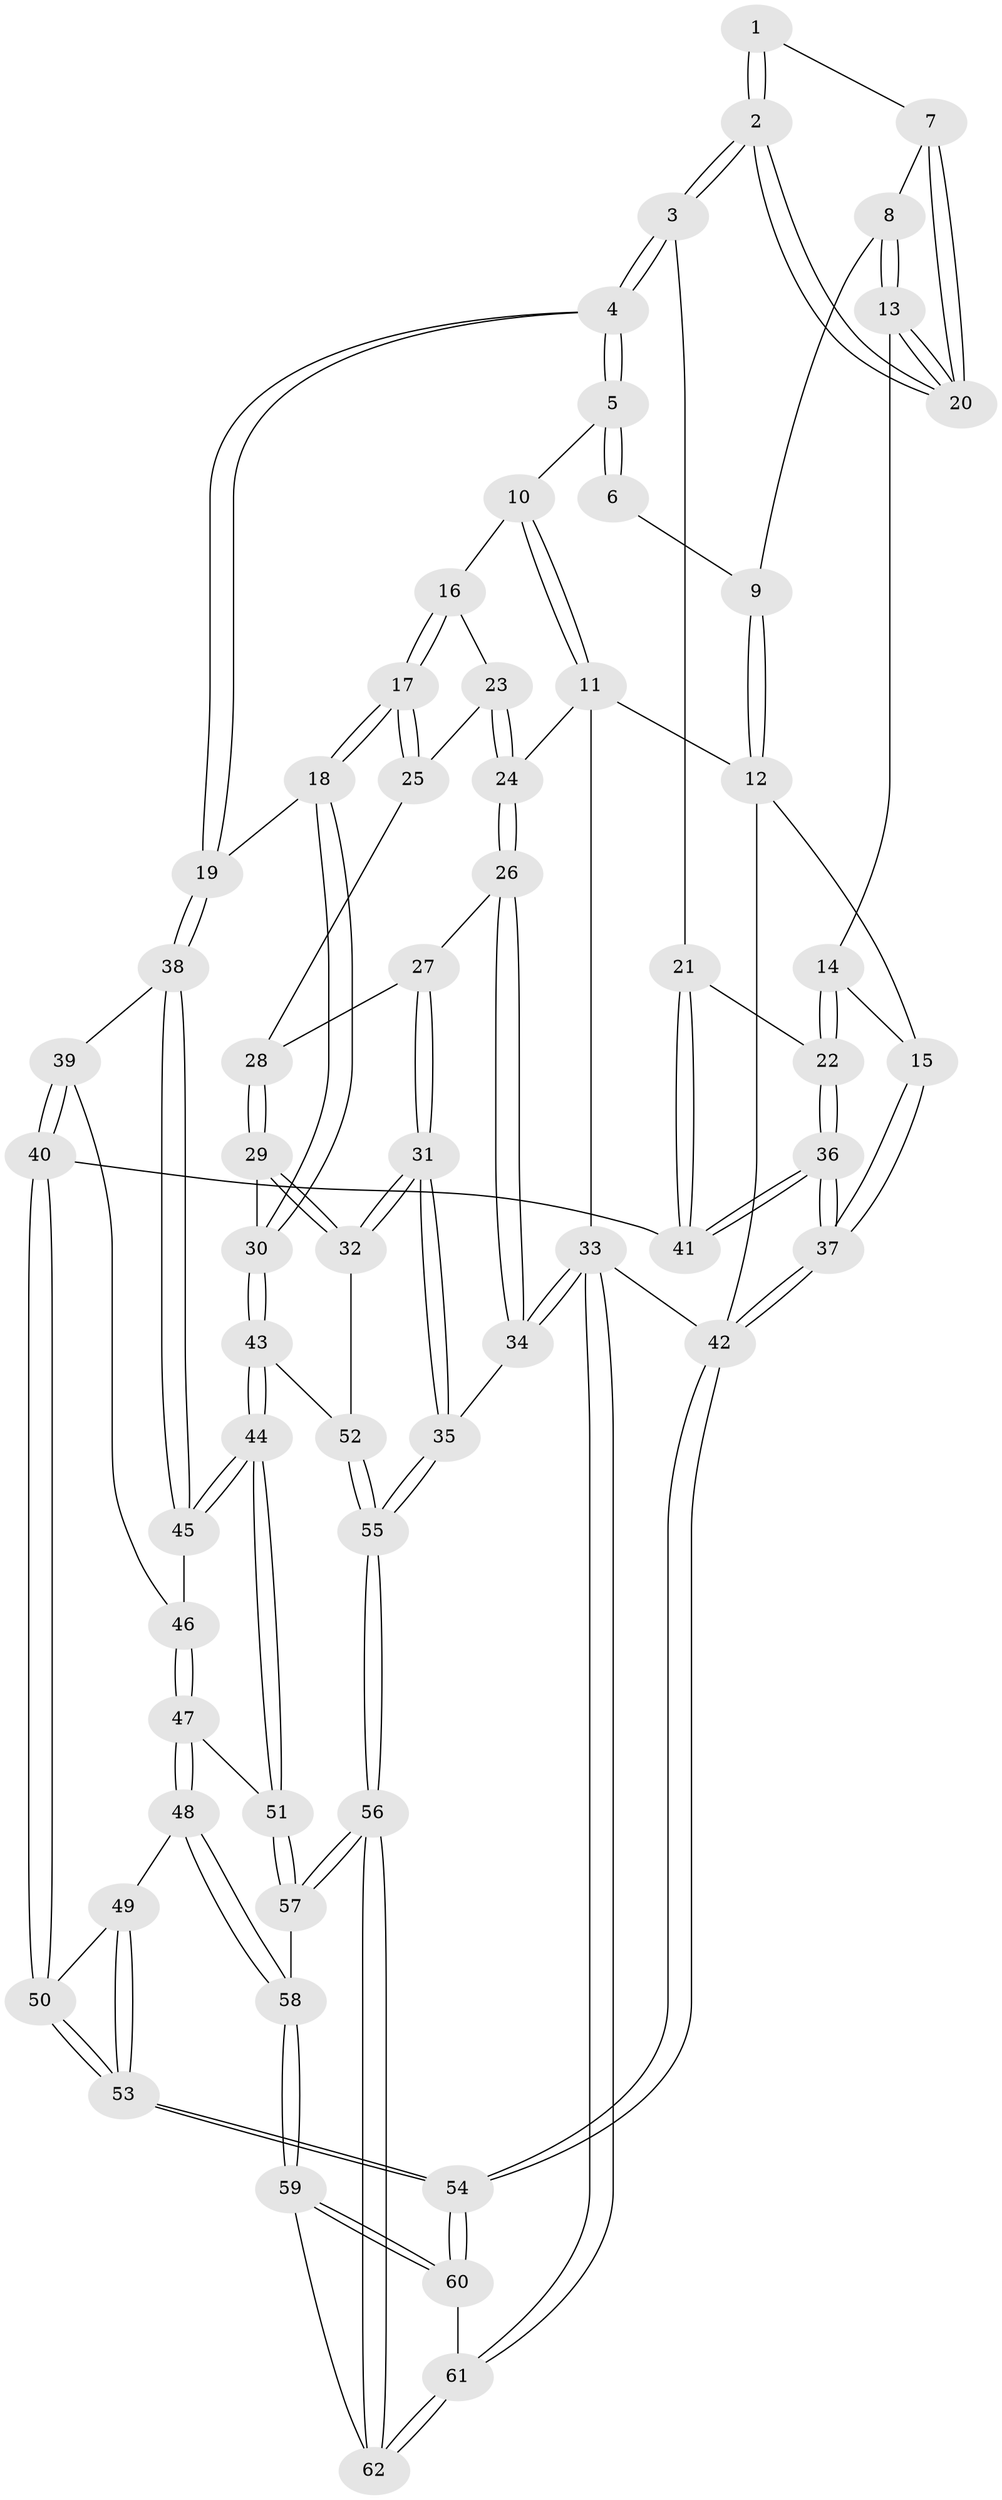 // Generated by graph-tools (version 1.1) at 2025/00/03/09/25 05:00:12]
// undirected, 62 vertices, 152 edges
graph export_dot {
graph [start="1"]
  node [color=gray90,style=filled];
  1 [pos="+0.2724279507514611+0"];
  2 [pos="+0.32064999677319467+0.21704904656971813"];
  3 [pos="+0.33391532205067054+0.2358532525637925"];
  4 [pos="+0.4176953786737771+0.2471896816136387"];
  5 [pos="+0.5735718655617124+0"];
  6 [pos="+0.2618545990901437+0"];
  7 [pos="+0.20728246649323678+0.07352884618881793"];
  8 [pos="+0.051390805490592+0"];
  9 [pos="+0+0"];
  10 [pos="+0.625167530679519+0"];
  11 [pos="+1+0"];
  12 [pos="+0+0"];
  13 [pos="+0.10355600829695111+0.10055279660695841"];
  14 [pos="+0.06458296141249915+0.14319178881882055"];
  15 [pos="+0+0"];
  16 [pos="+0.6911426894243105+0.17299775788473065"];
  17 [pos="+0.614212149400471+0.30525907658207124"];
  18 [pos="+0.6141684707517838+0.3052917700294917"];
  19 [pos="+0.46626861248606627+0.29825454179967953"];
  20 [pos="+0.22762342034573746+0.13550474900374754"];
  21 [pos="+0.27105172030741176+0.26847518728755426"];
  22 [pos="+0.020422042039188393+0.3067725680506872"];
  23 [pos="+0.9103313575972842+0.09234437061171234"];
  24 [pos="+1+0"];
  25 [pos="+0.8361330009578505+0.2672339037194916"];
  26 [pos="+1+0"];
  27 [pos="+0.9701880066915982+0.2898068740597601"];
  28 [pos="+0.8824599428496412+0.338009394556598"];
  29 [pos="+0.8909793095461193+0.49347067340255335"];
  30 [pos="+0.7113301673440738+0.43331578133439397"];
  31 [pos="+1+0.5718436409865911"];
  32 [pos="+0.8990049530778143+0.502288799385217"];
  33 [pos="+1+1"];
  34 [pos="+1+0.6085067421588065"];
  35 [pos="+1+0.5986278454381202"];
  36 [pos="+0+0.4050079263118149"];
  37 [pos="+0+0.4107326364982971"];
  38 [pos="+0.44646407045324643+0.4333632203397044"];
  39 [pos="+0.34207356217015744+0.5031176848994953"];
  40 [pos="+0.1861147836211678+0.5525938579245868"];
  41 [pos="+0.18330309865389344+0.5494574510538255"];
  42 [pos="+0+1"];
  43 [pos="+0.6328808428802648+0.6015000982876213"];
  44 [pos="+0.5296413207862937+0.6181408921815349"];
  45 [pos="+0.48347246021327545+0.5307172660902292"];
  46 [pos="+0.34488203440852105+0.6197679076427532"];
  47 [pos="+0.3408144199387017+0.6303384831462496"];
  48 [pos="+0.2775008913921555+0.6902300328257924"];
  49 [pos="+0.2715883875144589+0.6884826353408944"];
  50 [pos="+0.1871039569879505+0.5583651883530685"];
  51 [pos="+0.5206608917179374+0.6416080749395324"];
  52 [pos="+0.7200763317161268+0.6516472785143778"];
  53 [pos="+0+1"];
  54 [pos="+0+1"];
  55 [pos="+0.7708010958545113+0.8247676776174134"];
  56 [pos="+0.7277700808317271+0.9259961712421003"];
  57 [pos="+0.4915024925853521+0.7744873731407416"];
  58 [pos="+0.41226719023078695+0.8060574932442882"];
  59 [pos="+0.3380660807124675+0.9347747565848998"];
  60 [pos="+0.17296021153713115+1"];
  61 [pos="+0.8021790422317654+1"];
  62 [pos="+0.7408539339614192+0.9856035254335553"];
  1 -- 2;
  1 -- 2;
  1 -- 7;
  2 -- 3;
  2 -- 3;
  2 -- 20;
  2 -- 20;
  3 -- 4;
  3 -- 4;
  3 -- 21;
  4 -- 5;
  4 -- 5;
  4 -- 19;
  4 -- 19;
  5 -- 6;
  5 -- 6;
  5 -- 10;
  6 -- 9;
  7 -- 8;
  7 -- 20;
  7 -- 20;
  8 -- 9;
  8 -- 13;
  8 -- 13;
  9 -- 12;
  9 -- 12;
  10 -- 11;
  10 -- 11;
  10 -- 16;
  11 -- 12;
  11 -- 24;
  11 -- 33;
  12 -- 15;
  12 -- 42;
  13 -- 14;
  13 -- 20;
  13 -- 20;
  14 -- 15;
  14 -- 22;
  14 -- 22;
  15 -- 37;
  15 -- 37;
  16 -- 17;
  16 -- 17;
  16 -- 23;
  17 -- 18;
  17 -- 18;
  17 -- 25;
  17 -- 25;
  18 -- 19;
  18 -- 30;
  18 -- 30;
  19 -- 38;
  19 -- 38;
  21 -- 22;
  21 -- 41;
  21 -- 41;
  22 -- 36;
  22 -- 36;
  23 -- 24;
  23 -- 24;
  23 -- 25;
  24 -- 26;
  24 -- 26;
  25 -- 28;
  26 -- 27;
  26 -- 34;
  26 -- 34;
  27 -- 28;
  27 -- 31;
  27 -- 31;
  28 -- 29;
  28 -- 29;
  29 -- 30;
  29 -- 32;
  29 -- 32;
  30 -- 43;
  30 -- 43;
  31 -- 32;
  31 -- 32;
  31 -- 35;
  31 -- 35;
  32 -- 52;
  33 -- 34;
  33 -- 34;
  33 -- 61;
  33 -- 61;
  33 -- 42;
  34 -- 35;
  35 -- 55;
  35 -- 55;
  36 -- 37;
  36 -- 37;
  36 -- 41;
  36 -- 41;
  37 -- 42;
  37 -- 42;
  38 -- 39;
  38 -- 45;
  38 -- 45;
  39 -- 40;
  39 -- 40;
  39 -- 46;
  40 -- 41;
  40 -- 50;
  40 -- 50;
  42 -- 54;
  42 -- 54;
  43 -- 44;
  43 -- 44;
  43 -- 52;
  44 -- 45;
  44 -- 45;
  44 -- 51;
  44 -- 51;
  45 -- 46;
  46 -- 47;
  46 -- 47;
  47 -- 48;
  47 -- 48;
  47 -- 51;
  48 -- 49;
  48 -- 58;
  48 -- 58;
  49 -- 50;
  49 -- 53;
  49 -- 53;
  50 -- 53;
  50 -- 53;
  51 -- 57;
  51 -- 57;
  52 -- 55;
  52 -- 55;
  53 -- 54;
  53 -- 54;
  54 -- 60;
  54 -- 60;
  55 -- 56;
  55 -- 56;
  56 -- 57;
  56 -- 57;
  56 -- 62;
  56 -- 62;
  57 -- 58;
  58 -- 59;
  58 -- 59;
  59 -- 60;
  59 -- 60;
  59 -- 62;
  60 -- 61;
  61 -- 62;
  61 -- 62;
}
